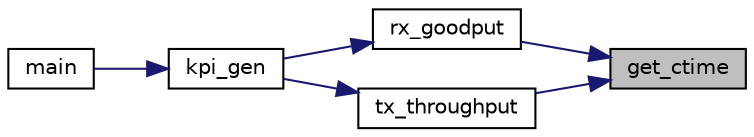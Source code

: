digraph "get_ctime"
{
 // LATEX_PDF_SIZE
  edge [fontname="Helvetica",fontsize="10",labelfontname="Helvetica",labelfontsize="10"];
  node [fontname="Helvetica",fontsize="10",shape=record];
  rankdir="RL";
  Node1 [label="get_ctime",height=0.2,width=0.4,color="black", fillcolor="grey75", style="filled", fontcolor="black",tooltip="get the simulation time"];
  Node1 -> Node2 [dir="back",color="midnightblue",fontsize="10",style="solid",fontname="Helvetica"];
  Node2 [label="rx_goodput",height=0.2,width=0.4,color="black", fillcolor="white", style="filled",URL="$otg__kpi_8h.html#aac1c5e49613d9e21b21aaf9b7eac082c",tooltip=" "];
  Node2 -> Node3 [dir="back",color="midnightblue",fontsize="10",style="solid",fontname="Helvetica"];
  Node3 [label="kpi_gen",height=0.2,width=0.4,color="black", fillcolor="white", style="filled",URL="$otg__kpi_8h.html#aae255b608dd604845b1c3b0476104266",tooltip=" "];
  Node3 -> Node4 [dir="back",color="midnightblue",fontsize="10",style="solid",fontname="Helvetica"];
  Node4 [label="main",height=0.2,width=0.4,color="black", fillcolor="white", style="filled",URL="$UTIL_2OTG_2main_8c.html#a3c04138a5bfe5d72780bb7e82a18e627",tooltip=" "];
  Node1 -> Node5 [dir="back",color="midnightblue",fontsize="10",style="solid",fontname="Helvetica"];
  Node5 [label="tx_throughput",height=0.2,width=0.4,color="black", fillcolor="white", style="filled",URL="$otg__kpi_8h.html#a1c1473c19489a8283a94b01c37768fb6",tooltip="compute the transmitter throughput in bytes per seconds"];
  Node5 -> Node3 [dir="back",color="midnightblue",fontsize="10",style="solid",fontname="Helvetica"];
}
